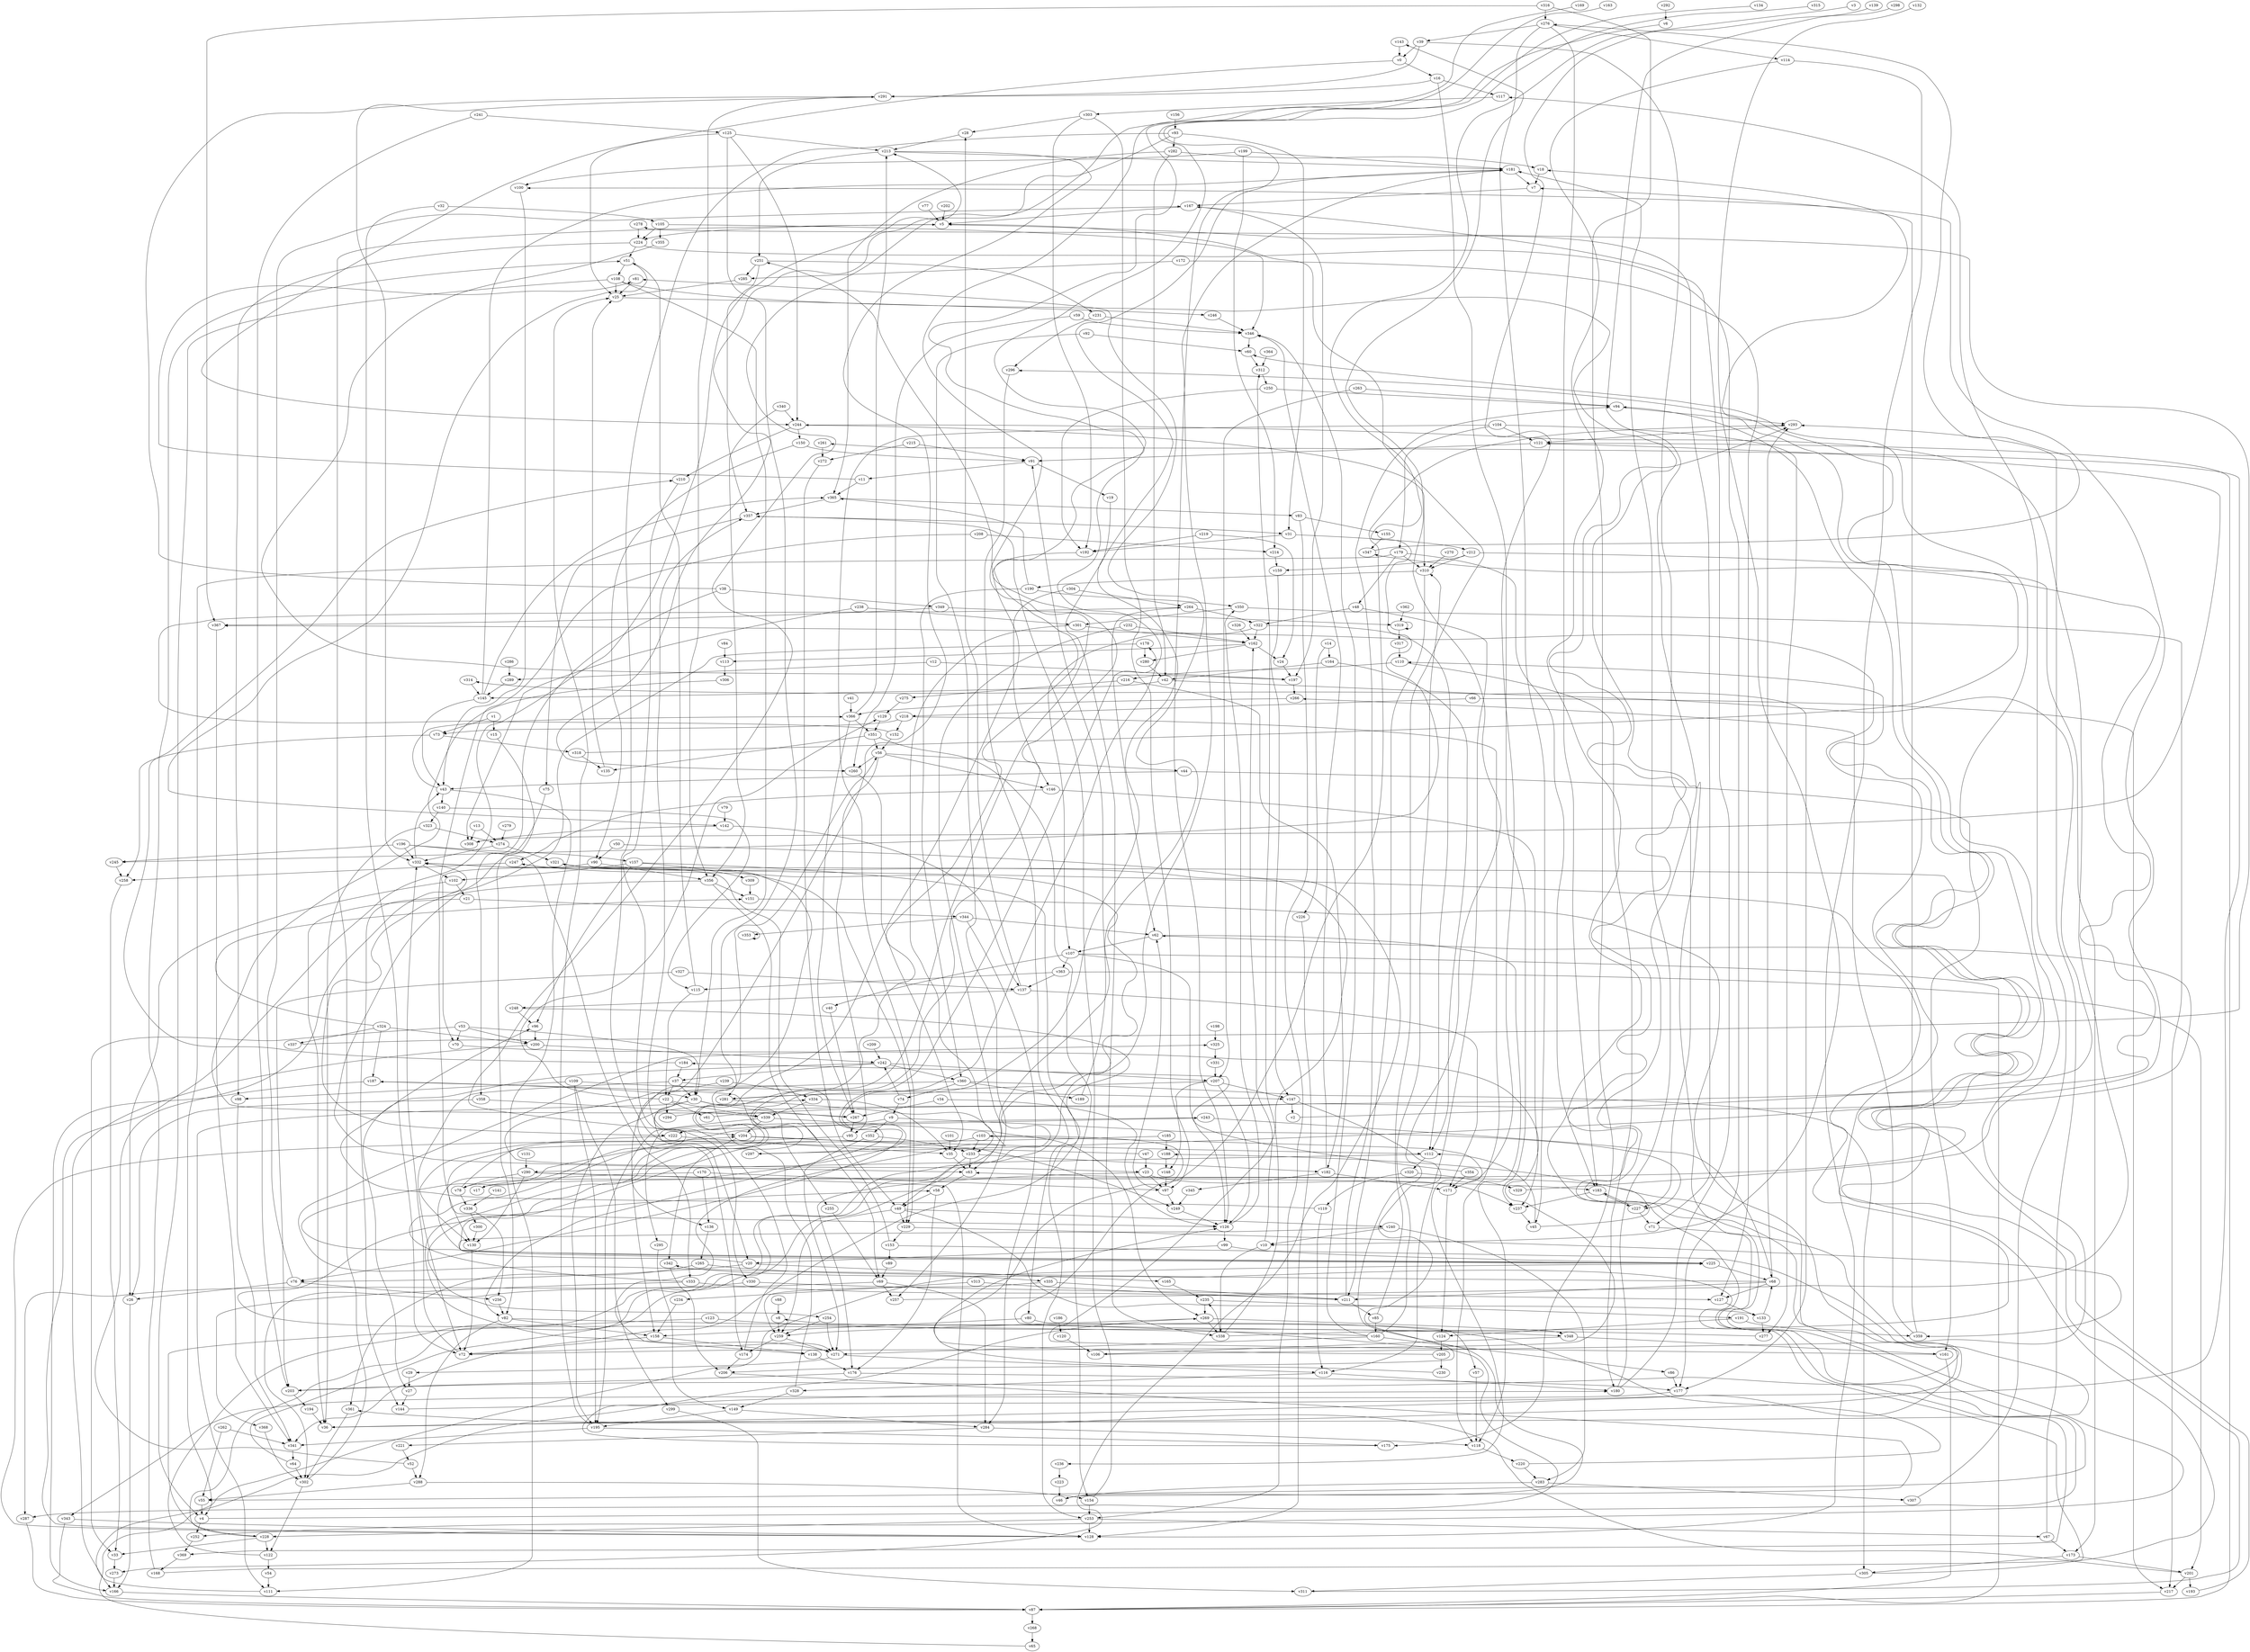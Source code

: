 // Benchmark game 551 - 370 vertices
// time_bound: 99
// targets: v140
digraph G {
    v0 [name="v0", player=1];
    v1 [name="v1", player=0];
    v2 [name="v2", player=1];
    v3 [name="v3", player=0];
    v4 [name="v4", player=1];
    v5 [name="v5", player=1];
    v6 [name="v6", player=1];
    v7 [name="v7", player=1];
    v8 [name="v8", player=0];
    v9 [name="v9", player=1];
    v10 [name="v10", player=1];
    v11 [name="v11", player=0];
    v12 [name="v12", player=0];
    v13 [name="v13", player=0];
    v14 [name="v14", player=1];
    v15 [name="v15", player=1];
    v16 [name="v16", player=0];
    v17 [name="v17", player=1];
    v18 [name="v18", player=1];
    v19 [name="v19", player=0];
    v20 [name="v20", player=0];
    v21 [name="v21", player=1];
    v22 [name="v22", player=1];
    v23 [name="v23", player=1];
    v24 [name="v24", player=0];
    v25 [name="v25", player=0];
    v26 [name="v26", player=1];
    v27 [name="v27", player=1];
    v28 [name="v28", player=0];
    v29 [name="v29", player=1];
    v30 [name="v30", player=1];
    v31 [name="v31", player=0];
    v32 [name="v32", player=0];
    v33 [name="v33", player=0];
    v34 [name="v34", player=0];
    v35 [name="v35", player=1];
    v36 [name="v36", player=0];
    v37 [name="v37", player=1];
    v38 [name="v38", player=0];
    v39 [name="v39", player=0];
    v40 [name="v40", player=1];
    v41 [name="v41", player=0];
    v42 [name="v42", player=1];
    v43 [name="v43", player=0];
    v44 [name="v44", player=1];
    v45 [name="v45", player=0];
    v46 [name="v46", player=0];
    v47 [name="v47", player=1];
    v48 [name="v48", player=0];
    v49 [name="v49", player=0];
    v50 [name="v50", player=1];
    v51 [name="v51", player=1];
    v52 [name="v52", player=1];
    v53 [name="v53", player=0];
    v54 [name="v54", player=0];
    v55 [name="v55", player=1];
    v56 [name="v56", player=0];
    v57 [name="v57", player=0];
    v58 [name="v58", player=1];
    v59 [name="v59", player=0];
    v60 [name="v60", player=1];
    v61 [name="v61", player=0];
    v62 [name="v62", player=1];
    v63 [name="v63", player=0];
    v64 [name="v64", player=1];
    v65 [name="v65", player=0];
    v66 [name="v66", player=0];
    v67 [name="v67", player=1];
    v68 [name="v68", player=0];
    v69 [name="v69", player=1];
    v70 [name="v70", player=0];
    v71 [name="v71", player=1];
    v72 [name="v72", player=0];
    v73 [name="v73", player=1];
    v74 [name="v74", player=0];
    v75 [name="v75", player=0];
    v76 [name="v76", player=1];
    v77 [name="v77", player=0];
    v78 [name="v78", player=1];
    v79 [name="v79", player=0];
    v80 [name="v80", player=1];
    v81 [name="v81", player=0];
    v82 [name="v82", player=1];
    v83 [name="v83", player=1];
    v84 [name="v84", player=0];
    v85 [name="v85", player=0];
    v86 [name="v86", player=0];
    v87 [name="v87", player=1];
    v88 [name="v88", player=0];
    v89 [name="v89", player=0];
    v90 [name="v90", player=1];
    v91 [name="v91", player=0];
    v92 [name="v92", player=0];
    v93 [name="v93", player=1];
    v94 [name="v94", player=1];
    v95 [name="v95", player=1];
    v96 [name="v96", player=0];
    v97 [name="v97", player=0];
    v98 [name="v98", player=1];
    v99 [name="v99", player=1];
    v100 [name="v100", player=1];
    v101 [name="v101", player=0];
    v102 [name="v102", player=1];
    v103 [name="v103", player=1];
    v104 [name="v104", player=0];
    v105 [name="v105", player=0];
    v106 [name="v106", player=1];
    v107 [name="v107", player=0];
    v108 [name="v108", player=1];
    v109 [name="v109", player=0];
    v110 [name="v110", player=1];
    v111 [name="v111", player=1];
    v112 [name="v112", player=1];
    v113 [name="v113", player=0];
    v114 [name="v114", player=1];
    v115 [name="v115", player=1];
    v116 [name="v116", player=0];
    v117 [name="v117", player=1];
    v118 [name="v118", player=0];
    v119 [name="v119", player=0];
    v120 [name="v120", player=1];
    v121 [name="v121", player=0];
    v122 [name="v122", player=1];
    v123 [name="v123", player=0];
    v124 [name="v124", player=1];
    v125 [name="v125", player=1];
    v126 [name="v126", player=1];
    v127 [name="v127", player=1];
    v128 [name="v128", player=1];
    v129 [name="v129", player=0];
    v130 [name="v130", player=1];
    v131 [name="v131", player=1];
    v132 [name="v132", player=0];
    v133 [name="v133", player=0];
    v134 [name="v134", player=1];
    v135 [name="v135", player=1];
    v136 [name="v136", player=0];
    v137 [name="v137", player=0];
    v138 [name="v138", player=0];
    v139 [name="v139", player=1];
    v140 [name="v140", player=0, target=1];
    v141 [name="v141", player=1];
    v142 [name="v142", player=0];
    v143 [name="v143", player=1];
    v144 [name="v144", player=0];
    v145 [name="v145", player=1];
    v146 [name="v146", player=1];
    v147 [name="v147", player=0];
    v148 [name="v148", player=1];
    v149 [name="v149", player=1];
    v150 [name="v150", player=0];
    v151 [name="v151", player=1];
    v152 [name="v152", player=0];
    v153 [name="v153", player=1];
    v154 [name="v154", player=1];
    v155 [name="v155", player=0];
    v156 [name="v156", player=0];
    v157 [name="v157", player=0];
    v158 [name="v158", player=0];
    v159 [name="v159", player=1];
    v160 [name="v160", player=1];
    v161 [name="v161", player=1];
    v162 [name="v162", player=1];
    v163 [name="v163", player=1];
    v164 [name="v164", player=1];
    v165 [name="v165", player=0];
    v166 [name="v166", player=0];
    v167 [name="v167", player=1];
    v168 [name="v168", player=0];
    v169 [name="v169", player=0];
    v170 [name="v170", player=0];
    v171 [name="v171", player=0];
    v172 [name="v172", player=1];
    v173 [name="v173", player=0];
    v174 [name="v174", player=0];
    v175 [name="v175", player=1];
    v176 [name="v176", player=0];
    v177 [name="v177", player=0];
    v178 [name="v178", player=0];
    v179 [name="v179", player=1];
    v180 [name="v180", player=0];
    v181 [name="v181", player=1];
    v182 [name="v182", player=0];
    v183 [name="v183", player=0];
    v184 [name="v184", player=0];
    v185 [name="v185", player=1];
    v186 [name="v186", player=0];
    v187 [name="v187", player=1];
    v188 [name="v188", player=1];
    v189 [name="v189", player=0];
    v190 [name="v190", player=1];
    v191 [name="v191", player=1];
    v192 [name="v192", player=0];
    v193 [name="v193", player=1];
    v194 [name="v194", player=1];
    v195 [name="v195", player=0];
    v196 [name="v196", player=0];
    v197 [name="v197", player=0];
    v198 [name="v198", player=0];
    v199 [name="v199", player=0];
    v200 [name="v200", player=0];
    v201 [name="v201", player=1];
    v202 [name="v202", player=1];
    v203 [name="v203", player=0];
    v204 [name="v204", player=0];
    v205 [name="v205", player=1];
    v206 [name="v206", player=0];
    v207 [name="v207", player=1];
    v208 [name="v208", player=1];
    v209 [name="v209", player=1];
    v210 [name="v210", player=1];
    v211 [name="v211", player=1];
    v212 [name="v212", player=0];
    v213 [name="v213", player=0];
    v214 [name="v214", player=1];
    v215 [name="v215", player=1];
    v216 [name="v216", player=0];
    v217 [name="v217", player=1];
    v218 [name="v218", player=0];
    v219 [name="v219", player=0];
    v220 [name="v220", player=1];
    v221 [name="v221", player=0];
    v222 [name="v222", player=1];
    v223 [name="v223", player=1];
    v224 [name="v224", player=0];
    v225 [name="v225", player=1];
    v226 [name="v226", player=1];
    v227 [name="v227", player=1];
    v228 [name="v228", player=1];
    v229 [name="v229", player=1];
    v230 [name="v230", player=1];
    v231 [name="v231", player=1];
    v232 [name="v232", player=1];
    v233 [name="v233", player=1];
    v234 [name="v234", player=0];
    v235 [name="v235", player=1];
    v236 [name="v236", player=1];
    v237 [name="v237", player=1];
    v238 [name="v238", player=1];
    v239 [name="v239", player=1];
    v240 [name="v240", player=1];
    v241 [name="v241", player=0];
    v242 [name="v242", player=1];
    v243 [name="v243", player=0];
    v244 [name="v244", player=1];
    v245 [name="v245", player=1];
    v246 [name="v246", player=1];
    v247 [name="v247", player=1];
    v248 [name="v248", player=0];
    v249 [name="v249", player=0];
    v250 [name="v250", player=1];
    v251 [name="v251", player=0];
    v252 [name="v252", player=0];
    v253 [name="v253", player=1];
    v254 [name="v254", player=1];
    v255 [name="v255", player=0];
    v256 [name="v256", player=0];
    v257 [name="v257", player=0];
    v258 [name="v258", player=0];
    v259 [name="v259", player=1];
    v260 [name="v260", player=1];
    v261 [name="v261", player=1];
    v262 [name="v262", player=1];
    v263 [name="v263", player=0];
    v264 [name="v264", player=1];
    v265 [name="v265", player=1];
    v266 [name="v266", player=0];
    v267 [name="v267", player=0];
    v268 [name="v268", player=1];
    v269 [name="v269", player=1];
    v270 [name="v270", player=0];
    v271 [name="v271", player=0];
    v272 [name="v272", player=0];
    v273 [name="v273", player=1];
    v274 [name="v274", player=0];
    v275 [name="v275", player=0];
    v276 [name="v276", player=0];
    v277 [name="v277", player=0];
    v278 [name="v278", player=0];
    v279 [name="v279", player=1];
    v280 [name="v280", player=0];
    v281 [name="v281", player=0];
    v282 [name="v282", player=0];
    v283 [name="v283", player=0];
    v284 [name="v284", player=1];
    v285 [name="v285", player=0];
    v286 [name="v286", player=0];
    v287 [name="v287", player=0];
    v288 [name="v288", player=1];
    v289 [name="v289", player=0];
    v290 [name="v290", player=1];
    v291 [name="v291", player=0];
    v292 [name="v292", player=0];
    v293 [name="v293", player=0];
    v294 [name="v294", player=1];
    v295 [name="v295", player=1];
    v296 [name="v296", player=0];
    v297 [name="v297", player=0];
    v298 [name="v298", player=1];
    v299 [name="v299", player=0];
    v300 [name="v300", player=0];
    v301 [name="v301", player=1];
    v302 [name="v302", player=1];
    v303 [name="v303", player=0];
    v304 [name="v304", player=0];
    v305 [name="v305", player=1];
    v306 [name="v306", player=0];
    v307 [name="v307", player=1];
    v308 [name="v308", player=0];
    v309 [name="v309", player=1];
    v310 [name="v310", player=0];
    v311 [name="v311", player=1];
    v312 [name="v312", player=1];
    v313 [name="v313", player=0];
    v314 [name="v314", player=1];
    v315 [name="v315", player=0];
    v316 [name="v316", player=0];
    v317 [name="v317", player=0];
    v318 [name="v318", player=0];
    v319 [name="v319", player=0];
    v320 [name="v320", player=1];
    v321 [name="v321", player=1];
    v322 [name="v322", player=0];
    v323 [name="v323", player=1];
    v324 [name="v324", player=1];
    v325 [name="v325", player=0];
    v326 [name="v326", player=1];
    v327 [name="v327", player=1];
    v328 [name="v328", player=1];
    v329 [name="v329", player=1];
    v330 [name="v330", player=1];
    v331 [name="v331", player=1];
    v332 [name="v332", player=1];
    v333 [name="v333", player=0];
    v334 [name="v334", player=0];
    v335 [name="v335", player=1];
    v336 [name="v336", player=1];
    v337 [name="v337", player=1];
    v338 [name="v338", player=0];
    v339 [name="v339", player=0];
    v340 [name="v340", player=0];
    v341 [name="v341", player=1];
    v342 [name="v342", player=1];
    v343 [name="v343", player=0];
    v344 [name="v344", player=0];
    v345 [name="v345", player=1];
    v346 [name="v346", player=0];
    v347 [name="v347", player=0];
    v348 [name="v348", player=0];
    v349 [name="v349", player=1];
    v350 [name="v350", player=1];
    v351 [name="v351", player=0];
    v352 [name="v352", player=0];
    v353 [name="v353", player=0];
    v354 [name="v354", player=0];
    v355 [name="v355", player=1];
    v356 [name="v356", player=1];
    v357 [name="v357", player=0];
    v358 [name="v358", player=0];
    v359 [name="v359", player=0];
    v360 [name="v360", player=1];
    v361 [name="v361", player=0];
    v362 [name="v362", player=0];
    v363 [name="v363", player=1];
    v364 [name="v364", player=0];
    v365 [name="v365", player=0];
    v366 [name="v366", player=0];
    v367 [name="v367", player=1];
    v368 [name="v368", player=1];
    v369 [name="v369", player=1];

    v0 -> v244 [constraint="t >= 3"];
    v1 -> v15;
    v2 -> v314 [constraint="t < 6"];
    v3 -> v245 [constraint="t mod 4 == 3"];
    v4 -> v293 [constraint="t mod 3 == 0"];
    v5 -> v71;
    v6 -> v254 [constraint="t mod 2 == 1"];
    v7 -> v167;
    v8 -> v259;
    v9 -> v352;
    v10 -> v162;
    v11 -> v81 [constraint="t mod 3 == 1"];
    v12 -> v197;
    v13 -> v308;
    v14 -> v164;
    v15 -> v222 [constraint="t < 12"];
    v16 -> v237;
    v17 -> v321 [constraint="t >= 2"];
    v18 -> v7;
    v19 -> v338;
    v20 -> v187 [constraint="t < 8"];
    v21 -> v344;
    v22 -> v129 [constraint="t < 8"];
    v23 -> v97;
    v24 -> v197;
    v25 -> v246;
    v26 -> v166;
    v27 -> v144;
    v28 -> v213;
    v29 -> v27;
    v30 -> v255;
    v31 -> v192;
    v32 -> v105;
    v33 -> v273;
    v34 -> v267;
    v35 -> v63;
    v36 -> v188 [constraint="t < 8"];
    v37 -> v76 [constraint="t < 6"];
    v38 -> v291 [constraint="t >= 3"];
    v39 -> v291;
    v40 -> v267;
    v41 -> v366;
    v42 -> v145;
    v43 -> v366 [constraint="t < 12"];
    v44 -> v161;
    v45 -> v63 [constraint="t < 13"];
    v46 -> v143 [constraint="t < 6"];
    v47 -> v334 [constraint="t mod 4 == 3"];
    v48 -> v322;
    v49 -> v133 [constraint="t mod 4 == 2"];
    v50 -> v273 [constraint="t >= 1"];
    v51 -> v142 [constraint="t mod 4 == 2"];
    v52 -> v332 [constraint="t mod 4 == 2"];
    v53 -> v200;
    v54 -> v111;
    v55 -> v4;
    v56 -> v44;
    v57 -> v118;
    v58 -> v176;
    v59 -> v346;
    v60 -> v312;
    v61 -> v347 [constraint="t >= 5"];
    v62 -> v107;
    v63 -> v58;
    v64 -> v181 [constraint="t < 13"];
    v65 -> v269 [constraint="t mod 4 == 3"];
    v66 -> v217;
    v67 -> v173;
    v68 -> v325 [constraint="t >= 2"];
    v69 -> v302;
    v70 -> v72 [constraint="t < 5"];
    v71 -> v203 [constraint="t >= 4"];
    v72 -> v271 [constraint="t < 13"];
    v73 -> v318;
    v74 -> v9;
    v75 -> v82;
    v76 -> v26;
    v77 -> v5;
    v78 -> v178 [constraint="t < 10"];
    v79 -> v142;
    v80 -> v158;
    v81 -> v25;
    v82 -> v287 [constraint="t < 8"];
    v83 -> v253;
    v84 -> v113;
    v85 -> v5;
    v86 -> v177;
    v87 -> v268;
    v88 -> v8;
    v89 -> v69;
    v90 -> v356;
    v91 -> v11;
    v92 -> v257;
    v93 -> v260 [constraint="t < 13"];
    v94 -> v293;
    v95 -> v128 [constraint="t mod 5 == 3"];
    v96 -> v200;
    v97 -> v249;
    v98 -> v341;
    v99 -> v20;
    v100 -> v43;
    v101 -> v35;
    v102 -> v26;
    v103 -> v171;
    v104 -> v229;
    v105 -> v346;
    v106 -> v18 [constraint="t >= 1"];
    v107 -> v40;
    v108 -> v55 [constraint="t >= 4"];
    v109 -> v98;
    v110 -> v180;
    v111 -> v225 [constraint="t >= 4"];
    v112 -> v290;
    v113 -> v306;
    v114 -> v369 [constraint="t < 8"];
    v115 -> v51;
    v116 -> v328;
    v117 -> v303;
    v118 -> v220;
    v119 -> v96 [constraint="t < 11"];
    v120 -> v106;
    v121 -> v91;
    v122 -> v81 [constraint="t < 12"];
    v123 -> v348;
    v124 -> v205;
    v125 -> v25;
    v126 -> v350;
    v127 -> v133;
    v128 -> v213 [constraint="t < 12"];
    v129 -> v351;
    v130 -> v72;
    v131 -> v290;
    v132 -> v10 [constraint="t < 12"];
    v133 -> v277;
    v134 -> v82 [constraint="t < 12"];
    v135 -> v25;
    v136 -> v265;
    v137 -> v28;
    v138 -> v176;
    v139 -> v236 [constraint="t < 6"];
    v140 -> v115 [constraint="t mod 5 == 2"];
    v141 -> v336;
    v142 -> v137;
    v143 -> v0;
    v144 -> v261 [constraint="t mod 3 == 1"];
    v145 -> v365;
    v146 -> v237;
    v147 -> v206 [constraint="t >= 4"];
    v148 -> v97;
    v149 -> v195;
    v150 -> v91;
    v151 -> v36 [constraint="t < 6"];
    v152 -> v264 [constraint="t mod 2 == 1"];
    v153 -> v36 [constraint="t >= 5"];
    v154 -> v357;
    v155 -> v347;
    v156 -> v93;
    v157 -> v102;
    v158 -> v138;
    v159 -> v147;
    v160 -> v58 [constraint="t mod 3 == 2"];
    v161 -> v321 [constraint="t < 5"];
    v162 -> v24;
    v163 -> v271 [constraint="t >= 2"];
    v164 -> v42;
    v165 -> v235;
    v166 -> v87;
    v167 -> v197;
    v168 -> v342 [constraint="t >= 4"];
    v169 -> v204 [constraint="t >= 2"];
    v170 -> v97;
    v171 -> v124;
    v172 -> v285;
    v173 -> v201;
    v174 -> v357;
    v175 -> v180 [constraint="t mod 2 == 0"];
    v176 -> v177;
    v177 -> v343 [constraint="t >= 3"];
    v178 -> v63 [constraint="t >= 5"];
    v179 -> v4;
    v180 -> v181;
    v181 -> v126;
    v182 -> v345;
    v183 -> v237;
    v184 -> v210 [constraint="t >= 5"];
    v185 -> v126 [constraint="t < 8"];
    v186 -> v120;
    v187 -> v30;
    v188 -> v148;
    v189 -> v91;
    v190 -> v365;
    v191 -> v124;
    v192 -> v136 [constraint="t >= 1"];
    v193 -> v94 [constraint="t < 9"];
    v194 -> v36;
    v195 -> v175;
    v196 -> v157 [constraint="t >= 3"];
    v197 -> v266;
    v198 -> v325;
    v199 -> v214;
    v200 -> v166;
    v201 -> v361 [constraint="t < 9"];
    v202 -> v5;
    v203 -> v194;
    v204 -> v249;
    v205 -> v126 [constraint="t < 10"];
    v206 -> v46 [constraint="t < 12"];
    v207 -> v281;
    v208 -> v214;
    v209 -> v242;
    v210 -> v330;
    v211 -> v85;
    v212 -> v310;
    v213 -> v23 [constraint="t >= 1"];
    v214 -> v159;
    v215 -> v272;
    v216 -> v182;
    v217 -> v87 [constraint="t mod 2 == 1"];
    v218 -> v73;
    v219 -> v24;
    v220 -> v8 [constraint="t mod 2 == 0"];
    v221 -> v52;
    v222 -> v35;
    v223 -> v46;
    v224 -> v177;
    v225 -> v243 [constraint="t mod 4 == 3"];
    v226 -> v128;
    v227 -> v183;
    v228 -> v247 [constraint="t >= 4"];
    v229 -> v359 [constraint="t mod 2 == 0"];
    v230 -> v103 [constraint="t >= 4"];
    v231 -> v346;
    v232 -> v162;
    v233 -> v182;
    v234 -> v158;
    v235 -> v269;
    v236 -> v223;
    v237 -> v45;
    v238 -> v308;
    v239 -> v174;
    v240 -> v225 [constraint="t < 13"];
    v241 -> v203;
    v242 -> v37;
    v243 -> v222;
    v244 -> v210;
    v245 -> v258;
    v246 -> v346;
    v247 -> v229;
    v248 -> v341 [constraint="t >= 2"];
    v249 -> v126;
    v250 -> v94;
    v251 -> v231;
    v252 -> v369;
    v253 -> v67;
    v254 -> v271;
    v255 -> v69;
    v256 -> v82;
    v257 -> v244 [constraint="t mod 2 == 1"];
    v258 -> v33;
    v259 -> v174;
    v260 -> v35;
    v261 -> v272;
    v262 -> v55;
    v263 -> v207;
    v264 -> v322;
    v265 -> v335;
    v266 -> v366;
    v267 -> v95;
    v268 -> v65;
    v269 -> v348;
    v270 -> v310;
    v271 -> v116;
    v272 -> v49;
    v273 -> v166;
    v274 -> v321;
    v275 -> v129;
    v276 -> v45;
    v277 -> v293 [constraint="t >= 3"];
    v278 -> v224;
    v279 -> v274;
    v280 -> v42;
    v281 -> v138 [constraint="t mod 5 == 0"];
    v282 -> v42;
    v283 -> v46;
    v284 -> v118;
    v285 -> v25;
    v286 -> v289;
    v287 -> v87;
    v288 -> v55;
    v289 -> v145;
    v290 -> v183;
    v291 -> v332;
    v292 -> v6;
    v293 -> v121;
    v294 -> v62 [constraint="t mod 5 == 4"];
    v295 -> v149;
    v296 -> v80;
    v297 -> v100 [constraint="t >= 3"];
    v298 -> v252 [constraint="t mod 5 == 0"];
    v299 -> v311;
    v300 -> v130;
    v301 -> v162;
    v302 -> v5;
    v303 -> v97;
    v304 -> v146;
    v305 -> v367 [constraint="t mod 2 == 0"];
    v306 -> v267 [constraint="t >= 1"];
    v307 -> v117;
    v308 -> v121 [constraint="t >= 5"];
    v309 -> v151;
    v310 -> v190;
    v311 -> v110 [constraint="t mod 4 == 2"];
    v312 -> v250;
    v313 -> v234;
    v314 -> v145;
    v315 -> v281 [constraint="t < 7"];
    v316 -> v367;
    v317 -> v110;
    v318 -> v296 [constraint="t mod 5 == 2"];
    v319 -> v319;
    v320 -> v119;
    v321 -> v225 [constraint="t mod 4 == 0"];
    v322 -> v162;
    v323 -> v36;
    v324 -> v151 [constraint="t < 11"];
    v325 -> v331;
    v326 -> v162;
    v327 -> v203;
    v328 -> v149;
    v329 -> v60 [constraint="t mod 3 == 0"];
    v330 -> v287;
    v331 -> v207;
    v332 -> v102;
    v333 -> v251 [constraint="t mod 5 == 4"];
    v334 -> v339;
    v335 -> v259;
    v336 -> v300;
    v337 -> v278 [constraint="t mod 4 == 1"];
    v338 -> v332 [constraint="t mod 3 == 2"];
    v339 -> v269;
    v340 -> v244;
    v341 -> v64;
    v342 -> v206;
    v343 -> v87;
    v344 -> v62;
    v345 -> v249;
    v346 -> v60;
    v347 -> v276 [constraint="t mod 3 == 0"];
    v348 -> v161;
    v349 -> v319;
    v350 -> v217;
    v351 -> v154;
    v352 -> v233;
    v353 -> v353;
    v354 -> v184 [constraint="t mod 5 == 4"];
    v355 -> v197 [constraint="t mod 5 == 0"];
    v356 -> v144;
    v357 -> v75;
    v358 -> v26;
    v359 -> v266;
    v360 -> v158;
    v361 -> v302;
    v362 -> v319;
    v363 -> v137;
    v364 -> v312;
    v365 -> v357;
    v366 -> v351;
    v367 -> v341;
    v368 -> v302;
    v369 -> v168;
    v42 -> v177;
    v181 -> v7;
    v121 -> v87;
    v218 -> v152;
    v30 -> v195;
    v23 -> v237;
    v157 -> v96;
    v76 -> v167;
    v333 -> v211;
    v142 -> v308;
    v160 -> v271;
    v51 -> v108;
    v303 -> v28;
    v93 -> v282;
    v207 -> v126;
    v64 -> v302;
    v349 -> v367;
    v126 -> v99;
    v43 -> v111;
    v191 -> v359;
    v201 -> v217;
    v205 -> v230;
    v22 -> v61;
    v290 -> v130;
    v99 -> v225;
    v72 -> v332;
    v271 -> v29;
    v157 -> v309;
    v357 -> v31;
    v67 -> v293;
    v224 -> v51;
    v153 -> v89;
    v222 -> v130;
    v103 -> v233;
    v284 -> v221;
    v90 -> v70;
    v123 -> v228;
    v66 -> v218;
    v97 -> v62;
    v182 -> v346;
    v32 -> v72;
    v30 -> v267;
    v82 -> v158;
    v263 -> v94;
    v360 -> v189;
    v114 -> v128;
    v80 -> v57;
    v145 -> v43;
    v343 -> v128;
    v235 -> v191;
    v269 -> v259;
    v82 -> v288;
    v196 -> v333;
    v157 -> v253;
    v23 -> v176;
    v324 -> v337;
    v16 -> v117;
    v356 -> v69;
    v137 -> v248;
    v336 -> v256;
    v39 -> v227;
    v108 -> v25;
    v1 -> v73;
    v10 -> v338;
    v56 -> v95;
    v225 -> v68;
    v340 -> v356;
    v56 -> v260;
    v259 -> v271;
    v330 -> v127;
    v218 -> v118;
    v320 -> v329;
    v354 -> v171;
    v47 -> v23;
    v233 -> v63;
    v160 -> v346;
    v231 -> v296;
    v322 -> v112;
    v339 -> v195;
    v348 -> v106;
    v170 -> v17;
    v147 -> v2;
    v282 -> v365;
    v150 -> v90;
    v248 -> v96;
    v359 -> v7;
    v200 -> v242;
    v78 -> v204;
    v30 -> v111;
    v53 -> v70;
    v176 -> v203;
    v301 -> v233;
    v185 -> v188;
    v153 -> v332;
    v125 -> v281;
    v9 -> v227;
    v242 -> v207;
    v310 -> v211;
    v62 -> v118;
    v105 -> v355;
    v215 -> v91;
    v5 -> v224;
    v162 -> v113;
    v109 -> v195;
    v244 -> v150;
    v187 -> v166;
    v182 -> v171;
    v338 -> v312;
    v160 -> v86;
    v344 -> v284;
    v49 -> v240;
    v344 -> v353;
    v48 -> v116;
    v179 -> v310;
    v201 -> v193;
    v145 -> v181;
    v212 -> v173;
    v324 -> v200;
    v323 -> v274;
    v102 -> v21;
    v204 -> v342;
    v327 -> v137;
    v179 -> v48;
    v37 -> v72;
    v229 -> v153;
    v303 -> v192;
    v173 -> v305;
    v228 -> v122;
    v233 -> v49;
    v253 -> v128;
    v282 -> v18;
    v140 -> v323;
    v31 -> v212;
    v264 -> v62;
    v213 -> v251;
    v290 -> v128;
    v304 -> v264;
    v104 -> v121;
    v76 -> v256;
    v125 -> v213;
    v250 -> v192;
    v68 -> v293;
    v22 -> v294;
    v244 -> v310;
    v212 -> v159;
    v322 -> v107;
    v161 -> v87;
    v360 -> v74;
    v242 -> v27;
    v253 -> v228;
    v291 -> v356;
    v195 -> v25;
    v110 -> v216;
    v104 -> v179;
    v13 -> v274;
    v365 -> v83;
    v351 -> v56;
    v199 -> v181;
    v316 -> v276;
    v276 -> v39;
    v241 -> v125;
    v59 -> v260;
    v316 -> v175;
    v34 -> v126;
    v16 -> v291;
    v265 -> v361;
    v22 -> v339;
    v360 -> v305;
    v37 -> v30;
    v4 -> v252;
    v305 -> v311;
    v363 -> v115;
    v276 -> v183;
    v115 -> v22;
    v78 -> v336;
    v356 -> v151;
    v211 -> v94;
    v49 -> v229;
    v122 -> v54;
    v158 -> v72;
    v58 -> v49;
    v167 -> v5;
    v73 -> v258;
    v179 -> v183;
    v183 -> v227;
    v338 -> v235;
    v9 -> v295;
    v45 -> v112;
    v154 -> v253;
    v174 -> v206;
    v180 -> v167;
    v91 -> v19;
    v339 -> v204;
    v146 -> v247;
    v53 -> v30;
    v350 -> v301;
    v172 -> v127;
    v219 -> v192;
    v240 -> v283;
    v224 -> v98;
    v213 -> v181;
    v358 -> v339;
    v195 -> v341;
    v160 -> v310;
    v363 -> v201;
    v108 -> v4;
    v0 -> v16;
    v352 -> v271;
    v152 -> v56;
    v21 -> v36;
    v276 -> v114;
    v319 -> v317;
    v274 -> v332;
    v262 -> v341;
    v366 -> v213;
    v318 -> v135;
    v53 -> v33;
    v103 -> v297;
    v92 -> v60;
    v164 -> v112;
    v366 -> v267;
    v93 -> v31;
    v204 -> v112;
    v107 -> v363;
    v227 -> v71;
    v178 -> v280;
    v93 -> v20;
    v335 -> v211;
    v52 -> v288;
    v333 -> v368;
    v12 -> v289;
    v247 -> v258;
    v251 -> v357;
    v251 -> v285;
    v232 -> v63;
    v290 -> v78;
    v14 -> v226;
    v43 -> v140;
    v69 -> v257;
    v68 -> v211;
    v116 -> v180;
    v107 -> v87;
    v243 -> v68;
    v68 -> v127;
    v104 -> v277;
    v220 -> v283;
    v37 -> v22;
    v242 -> v360;
    v44 -> v43;
    v207 -> v148;
    v199 -> v100;
    v332 -> v43;
    v190 -> v350;
    v190 -> v360;
    v313 -> v211;
    v228 -> v33;
    v74 -> v242;
    v351 -> v135;
    v137 -> v171;
    v328 -> v56;
    v69 -> v284;
    v109 -> v147;
    v109 -> v299;
    v125 -> v244;
    v38 -> v349;
    v196 -> v332;
    v38 -> v358;
    v302 -> v122;
    v207 -> v147;
    v216 -> v275;
    v334 -> v35;
    v133 -> v68;
    v184 -> v37;
    v49 -> v259;
    v269 -> v338;
    v239 -> v334;
    v162 -> v280;
    v20 -> v165;
    v83 -> v155;
    v283 -> v307;
    v39 -> v0;
    v108 -> v30;
    v324 -> v187;
    v112 -> v320;
    v56 -> v146;
    v119 -> v116;
    v85 -> v160;
    v107 -> v126;
    v11 -> v365;
    v105 -> v224;
    v254 -> v259;
    v50 -> v90;
    v240 -> v10;
    v168 -> v51;
    v170 -> v136;
    v20 -> v76;
    v238 -> v301;
    v196 -> v245;
    v149 -> v284;
    v208 -> v130;
    v288 -> v154;
}
